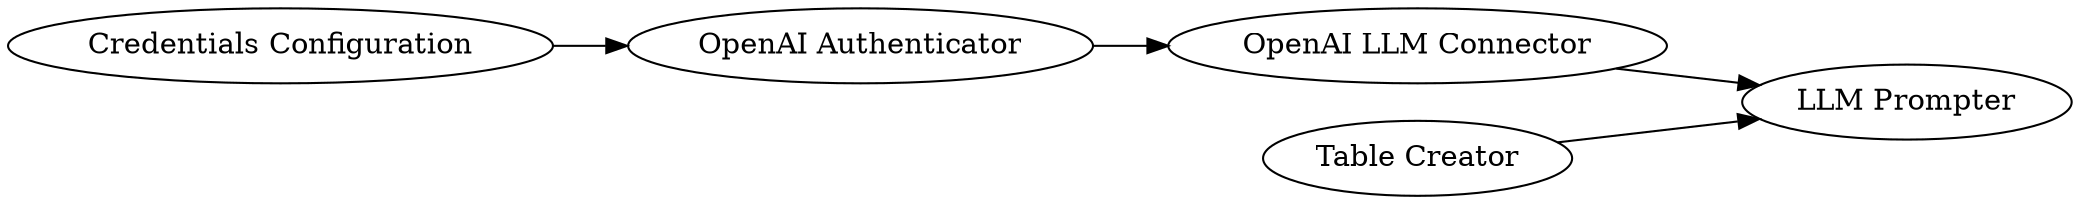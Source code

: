 digraph {
	"-8571650276262818019_82" [label="Credentials Configuration"]
	"-8571650276262818019_127" [label="Table Creator"]
	"-8571650276262818019_124" [label="OpenAI LLM Connector"]
	"-8571650276262818019_106" [label="OpenAI Authenticator"]
	"-8571650276262818019_126" [label="LLM Prompter"]
	"-8571650276262818019_82" -> "-8571650276262818019_106"
	"-8571650276262818019_106" -> "-8571650276262818019_124"
	"-8571650276262818019_127" -> "-8571650276262818019_126"
	"-8571650276262818019_124" -> "-8571650276262818019_126"
	rankdir=LR
}
